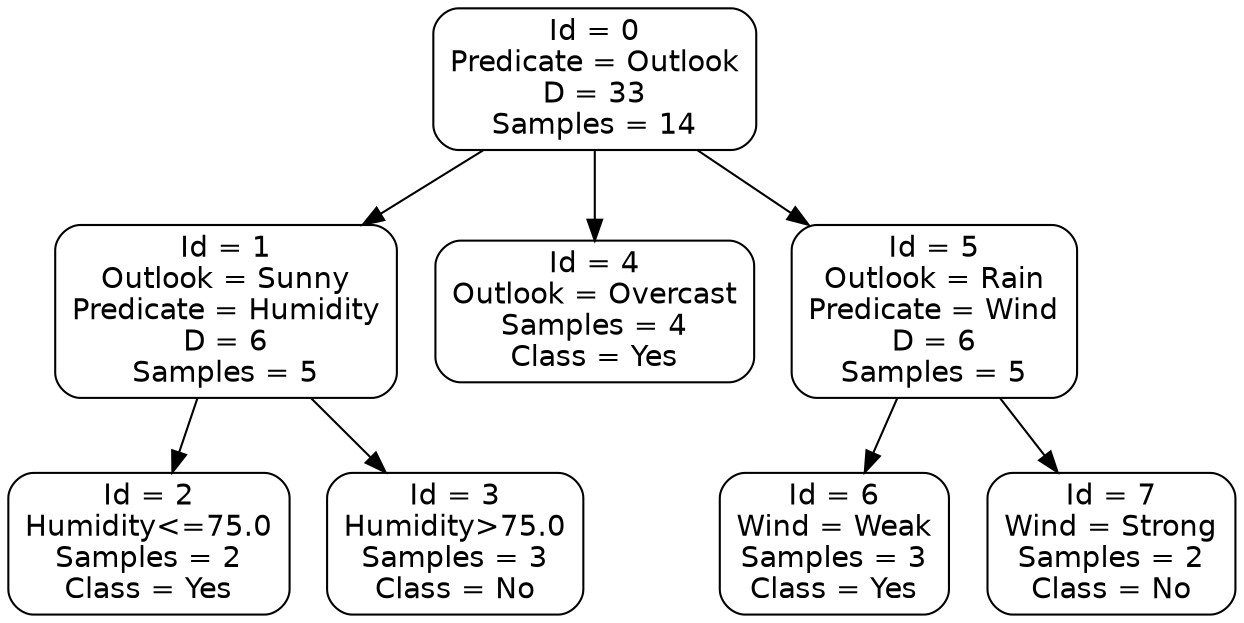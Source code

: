 digraph Tree { 
node [shape=box, style="filled, rounded", color="black", fontname=helvetica] ; 
edge [fontname=helvetica] ;
0[label="Id = 0
Predicate = Outlook
D = 33
Samples = 14
", fillcolor="#ffffff"];
1[label="Id = 1
Outlook = Sunny
Predicate = Humidity
D = 6
Samples = 5
", fillcolor="#ffffff"];
0 -> 1;
4[label="Id = 4
Outlook = Overcast
Samples = 4
Class = Yes", fillcolor="#ffffff"];
0 -> 4;
5[label="Id = 5
Outlook = Rain
Predicate = Wind
D = 6
Samples = 5
", fillcolor="#ffffff"];
0 -> 5;
1[label="Id = 1
Outlook = Sunny
Predicate = Humidity
D = 6
Samples = 5
", fillcolor="#ffffff"];
2[label="Id = 2
Humidity<=75.0
Samples = 2
Class = Yes", fillcolor="#ffffff"];
1 -> 2;
3[label="Id = 3
Humidity>75.0
Samples = 3
Class = No", fillcolor="#ffffff"];
1 -> 3;
2[label="Id = 2
Humidity<=75.0
Samples = 2
Class = Yes", fillcolor="#ffffff"];
3[label="Id = 3
Humidity>75.0
Samples = 3
Class = No", fillcolor="#ffffff"];
4[label="Id = 4
Outlook = Overcast
Samples = 4
Class = Yes", fillcolor="#ffffff"];
5[label="Id = 5
Outlook = Rain
Predicate = Wind
D = 6
Samples = 5
", fillcolor="#ffffff"];
6[label="Id = 6
Wind = Weak
Samples = 3
Class = Yes", fillcolor="#ffffff"];
5 -> 6;
7[label="Id = 7
Wind = Strong
Samples = 2
Class = No", fillcolor="#ffffff"];
5 -> 7;
6[label="Id = 6
Wind = Weak
Samples = 3
Class = Yes", fillcolor="#ffffff"];
7[label="Id = 7
Wind = Strong
Samples = 2
Class = No", fillcolor="#ffffff"];
}